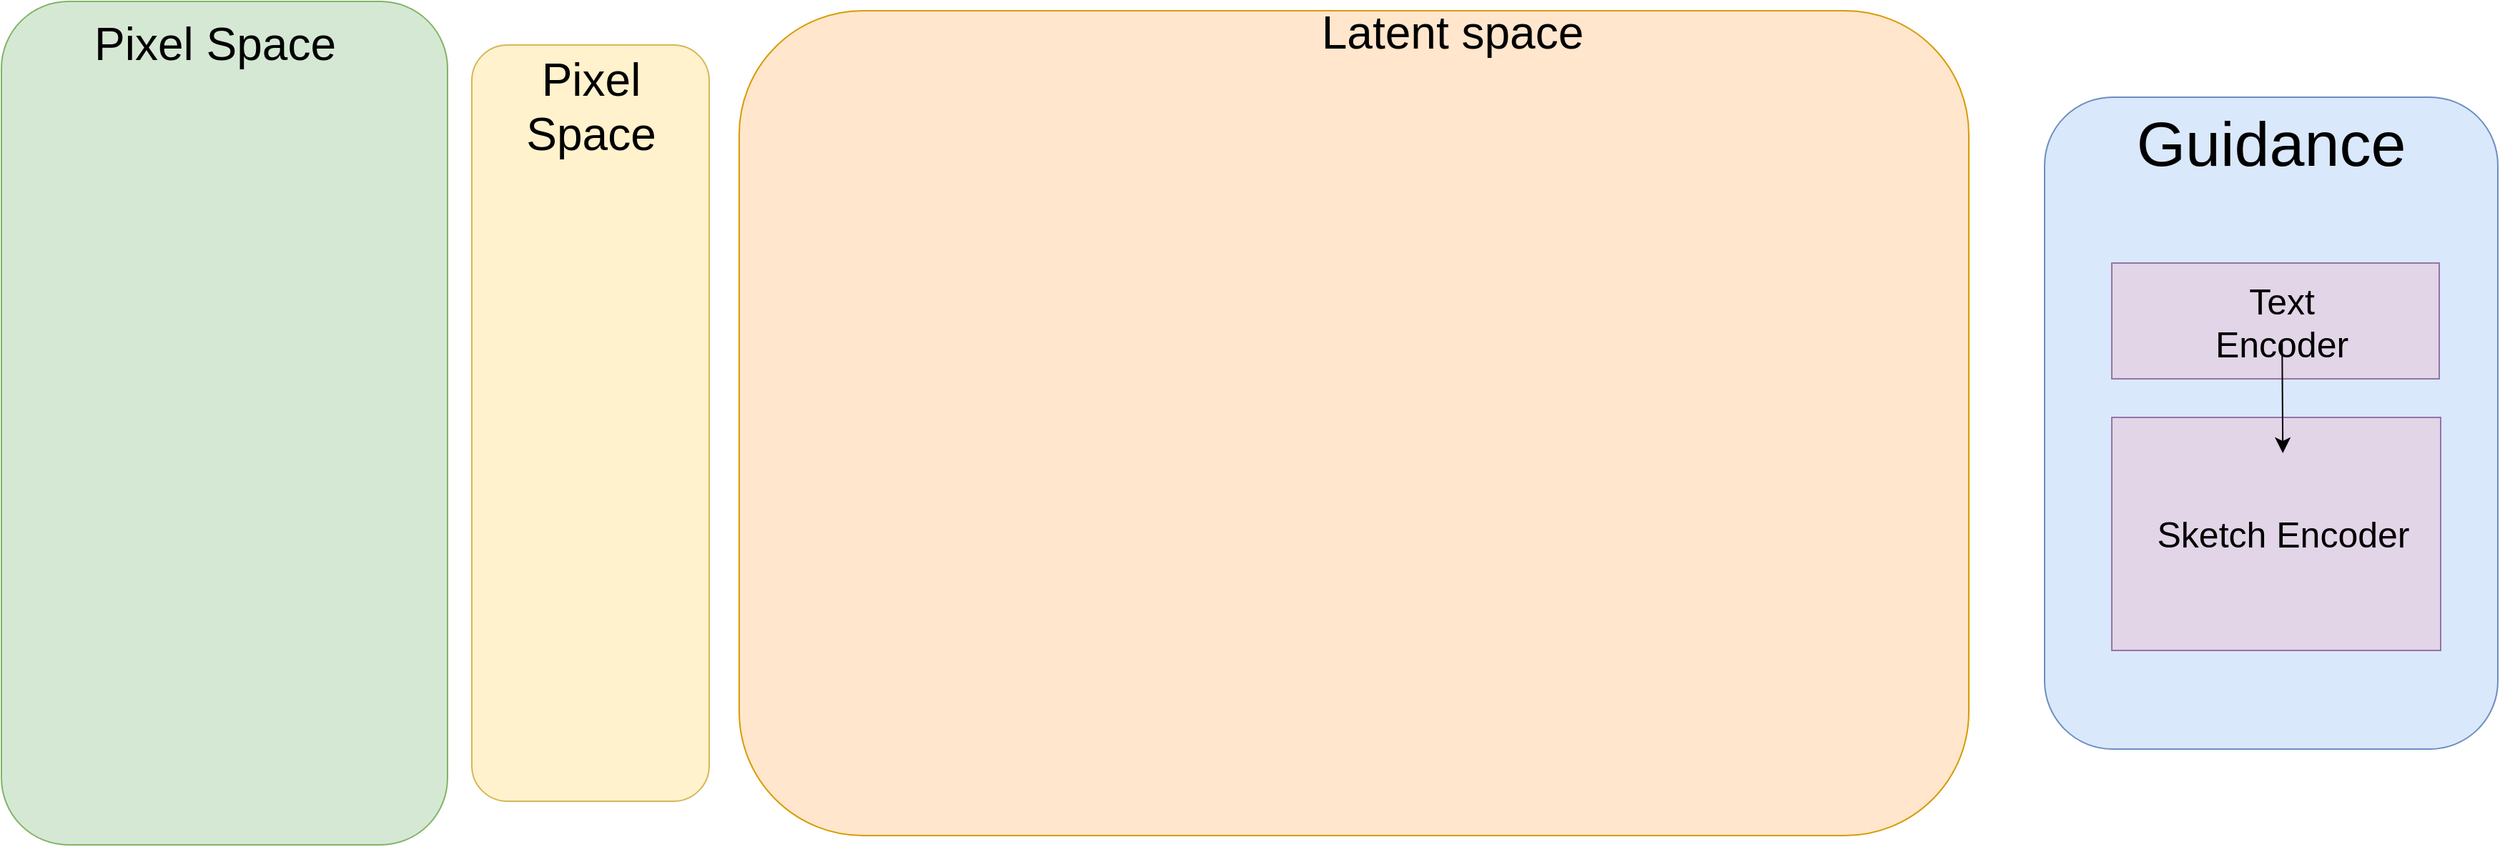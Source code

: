 <mxfile version="26.2.9">
  <diagram name="Page-1" id="Ab5xYJ7G20u-YLCxh9bL">
    <mxGraphModel dx="2226" dy="2726" grid="0" gridSize="10" guides="1" tooltips="1" connect="1" arrows="1" fold="1" page="0" pageScale="1" pageWidth="2339" pageHeight="3300" math="0" shadow="0">
      <root>
        <mxCell id="0" />
        <mxCell id="1" parent="0" />
        <mxCell id="O-QrHdnmYhBwZC8VToKs-1" value="" style="rounded=1;whiteSpace=wrap;html=1;fillColor=#d5e8d4;strokeColor=#82b366;" vertex="1" parent="1">
          <mxGeometry x="-1138" y="-584" width="312" height="590" as="geometry" />
        </mxCell>
        <mxCell id="O-QrHdnmYhBwZC8VToKs-2" value="" style="rounded=1;whiteSpace=wrap;html=1;fillColor=#ffe6cc;strokeColor=#d79b00;" vertex="1" parent="1">
          <mxGeometry x="-622" y="-577.5" width="860" height="577" as="geometry" />
        </mxCell>
        <mxCell id="O-QrHdnmYhBwZC8VToKs-3" value="" style="rounded=1;whiteSpace=wrap;html=1;fillColor=#fff2cc;strokeColor=#d6b656;" vertex="1" parent="1">
          <mxGeometry x="-809" y="-553.5" width="166" height="529" as="geometry" />
        </mxCell>
        <mxCell id="O-QrHdnmYhBwZC8VToKs-5" value="" style="rounded=1;whiteSpace=wrap;html=1;fillColor=#dae8fc;strokeColor=#6c8ebf;" vertex="1" parent="1">
          <mxGeometry x="291" y="-517" width="317" height="456" as="geometry" />
        </mxCell>
        <mxCell id="O-QrHdnmYhBwZC8VToKs-6" value="&lt;font style=&quot;font-size: 32px;&quot;&gt;Pixel Space&lt;/font&gt;&lt;div&gt;&lt;br&gt;&lt;/div&gt;" style="text;html=1;align=center;verticalAlign=middle;whiteSpace=wrap;rounded=0;" vertex="1" parent="1">
          <mxGeometry x="-1093" y="-569" width="209" height="44" as="geometry" />
        </mxCell>
        <mxCell id="O-QrHdnmYhBwZC8VToKs-7" value="&lt;font style=&quot;font-size: 32px;&quot;&gt;Pixel Space&lt;/font&gt;&lt;div&gt;&lt;br&gt;&lt;/div&gt;" style="text;html=1;align=center;verticalAlign=middle;whiteSpace=wrap;rounded=0;" vertex="1" parent="1">
          <mxGeometry x="-793.5" y="-525" width="135" height="44" as="geometry" />
        </mxCell>
        <mxCell id="O-QrHdnmYhBwZC8VToKs-8" value="&lt;div&gt;&lt;span style=&quot;font-size: 32px;&quot;&gt;Latent space&lt;/span&gt;&lt;/div&gt;" style="text;html=1;align=center;verticalAlign=middle;whiteSpace=wrap;rounded=0;" vertex="1" parent="1">
          <mxGeometry x="-318" y="-584" width="390" height="44" as="geometry" />
        </mxCell>
        <mxCell id="O-QrHdnmYhBwZC8VToKs-9" value="&lt;span style=&quot;font-size: 44px;&quot;&gt;Guidance&lt;/span&gt;" style="text;html=1;align=center;verticalAlign=middle;whiteSpace=wrap;rounded=0;" vertex="1" parent="1">
          <mxGeometry x="325.25" y="-504" width="248.5" height="40" as="geometry" />
        </mxCell>
        <mxCell id="O-QrHdnmYhBwZC8VToKs-10" value="" style="rounded=0;whiteSpace=wrap;html=1;fillColor=#e1d5e7;strokeColor=#9673a6;" vertex="1" parent="1">
          <mxGeometry x="338" y="-401" width="229" height="81" as="geometry" />
        </mxCell>
        <mxCell id="O-QrHdnmYhBwZC8VToKs-11" value="" style="rounded=0;whiteSpace=wrap;html=1;fillColor=#e1d5e7;strokeColor=#9673a6;" vertex="1" parent="1">
          <mxGeometry x="338" y="-293" width="230" height="163" as="geometry" />
        </mxCell>
        <mxCell id="O-QrHdnmYhBwZC8VToKs-14" value="" style="edgeStyle=none;curved=1;rounded=0;orthogonalLoop=1;jettySize=auto;html=1;fontSize=12;startSize=8;endSize=8;" edge="1" parent="1" source="O-QrHdnmYhBwZC8VToKs-12" target="O-QrHdnmYhBwZC8VToKs-13">
          <mxGeometry relative="1" as="geometry" />
        </mxCell>
        <mxCell id="O-QrHdnmYhBwZC8VToKs-12" value="&lt;font style=&quot;font-size: 25px;&quot;&gt;Text Encoder&lt;/font&gt;" style="text;html=1;align=center;verticalAlign=middle;whiteSpace=wrap;rounded=0;" vertex="1" parent="1">
          <mxGeometry x="391" y="-375.5" width="132" height="30" as="geometry" />
        </mxCell>
        <mxCell id="O-QrHdnmYhBwZC8VToKs-13" value="&lt;font style=&quot;font-size: 25px;&quot;&gt;Sketch Encoder&lt;/font&gt;" style="text;html=1;align=center;verticalAlign=middle;whiteSpace=wrap;rounded=0;" vertex="1" parent="1">
          <mxGeometry x="360" y="-268" width="196" height="111" as="geometry" />
        </mxCell>
      </root>
    </mxGraphModel>
  </diagram>
</mxfile>
